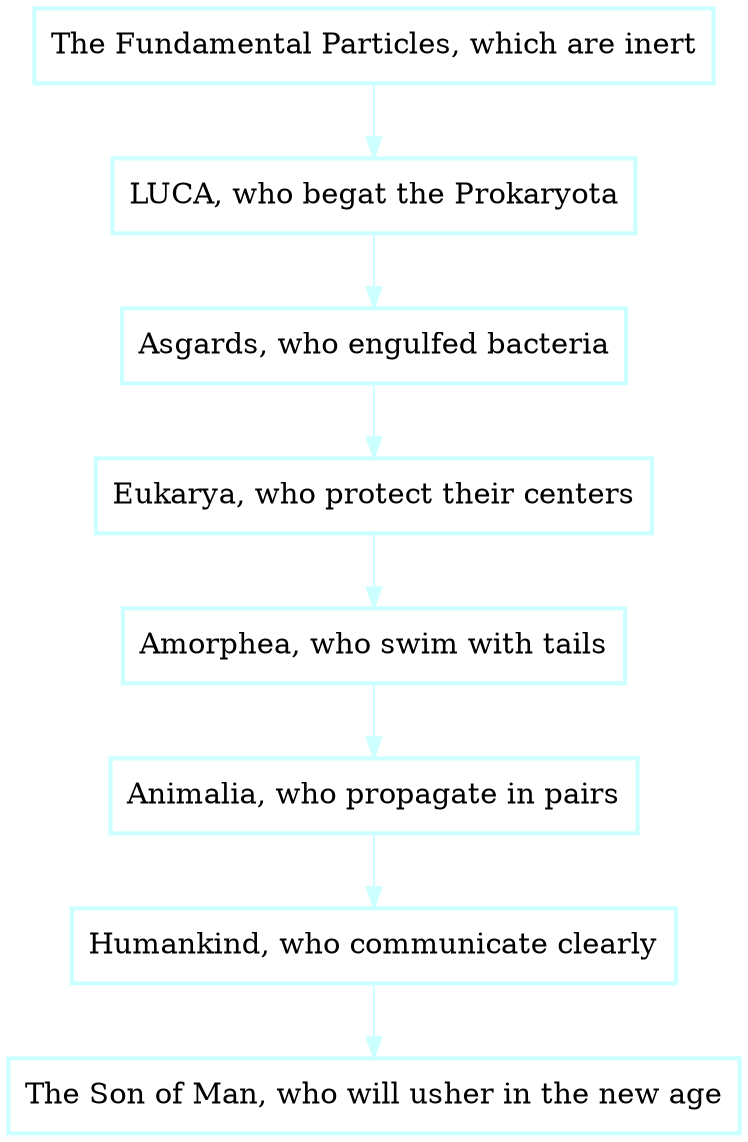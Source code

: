 digraph D {
rankdir = TB
style = filled
fontcolor = black
color = black
bgcolor = white
gradientangle = 0
dpi = 300
"cluster_40" [rankdir=TB, shape=box, penwidth=2, color="#ccffff", fontcolor=black, fillcolor=white, style=filled, gradientangle=270.05, label="The Fundamental Particles, which are inert"]
"cluster_41" [rankdir=TB, shape=box, penwidth=2, color="#ccffff", fontcolor=black, fillcolor=white, style=filled, gradientangle=270.05, label="LUCA, who begat the Prokaryota"]
"cluster_42" [rankdir=TB, shape=box, penwidth=2, color="#ccffff", fontcolor=black, fillcolor=white, style=filled, gradientangle=270.05, label="Asgards, who engulfed bacteria"]
"cluster_43" [rankdir=TB, shape=box, penwidth=2, color="#ccffff", fontcolor=black, fillcolor=white, style=filled, gradientangle=270.05, label="Eukarya, who protect their centers"]
"cluster_44" [rankdir=TB, shape=box, penwidth=2, color="#ccffff", fontcolor=black, fillcolor=white, style=filled, gradientangle=270.05, label="Amorphea, who swim with tails"]
"cluster_45" [rankdir=TB, shape=box, penwidth=2, color="#ccffff", fontcolor=black, fillcolor=white, style=filled, gradientangle=270.05, label="Animalia, who propagate in pairs"]
"cluster_46" [rankdir=TB, shape=box, penwidth=2, color="#ccffff", fontcolor=black, fillcolor=white, style=filled, gradientangle=270.05, label="Humankind, who communicate clearly"]
"cluster_47" [rankdir=TB, shape=box, penwidth=2, color="#ccffff", fontcolor=black, fillcolor=white, style=filled, gradientangle=270.05, label="The Son of Man, who will usher in the new age"]
"cluster_46" -> "cluster_47" [color="#ccffff", penwidth=1, ltail="cluster_46", lhead="cluster_47"]
"cluster_45" -> "cluster_46" [color="#ccffff", penwidth=1, ltail="cluster_46", lhead="cluster_47"]
"cluster_44" -> "cluster_45" [color="#ccffff", penwidth=1, ltail="cluster_46", lhead="cluster_47"]
"cluster_43" -> "cluster_44" [color="#ccffff", penwidth=1, ltail="cluster_46", lhead="cluster_47"]
"cluster_42" -> "cluster_43" [color="#ccffff", penwidth=1, ltail="cluster_46", lhead="cluster_47"]
"cluster_41" -> "cluster_42" [color="#ccffff", penwidth=1, ltail="cluster_46", lhead="cluster_47"]
"cluster_40" -> "cluster_41" [color="#ccffff", penwidth=1, ltail="cluster_46", lhead="cluster_47"]
}